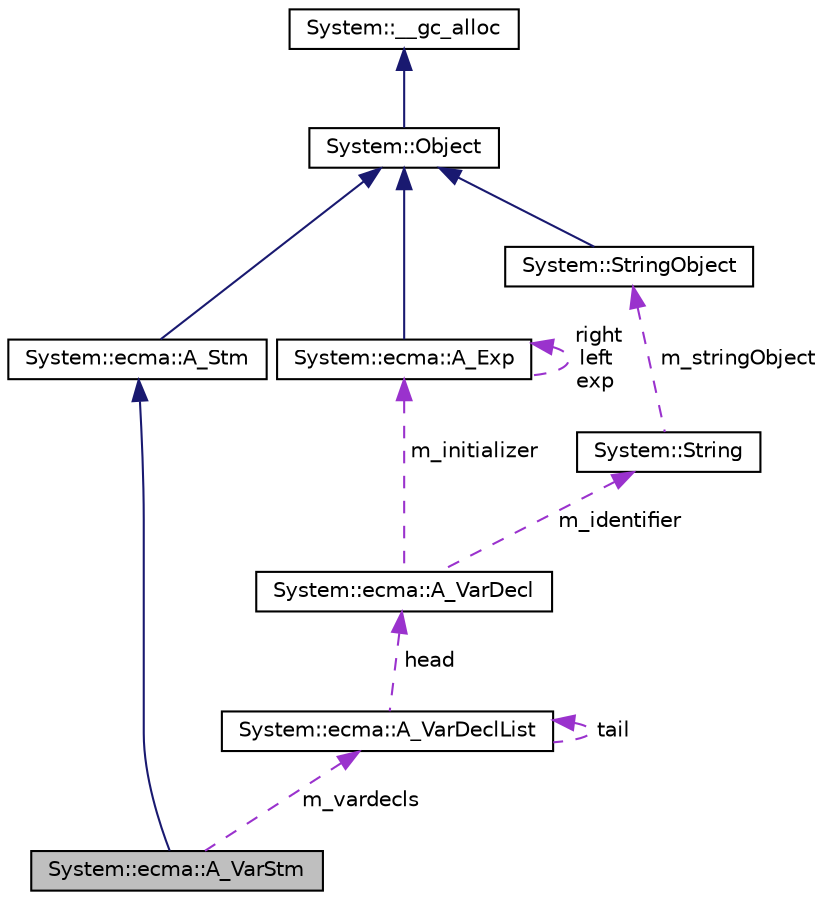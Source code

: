 digraph G
{
  edge [fontname="Helvetica",fontsize="10",labelfontname="Helvetica",labelfontsize="10"];
  node [fontname="Helvetica",fontsize="10",shape=record];
  Node1 [label="System::ecma::A_VarStm",height=0.2,width=0.4,color="black", fillcolor="grey75", style="filled" fontcolor="black"];
  Node2 -> Node1 [dir="back",color="midnightblue",fontsize="10",style="solid",fontname="Helvetica"];
  Node2 [label="System::ecma::A_Stm",height=0.2,width=0.4,color="black", fillcolor="white", style="filled",URL="$class_system_1_1ecma_1_1_a___stm.html"];
  Node3 -> Node2 [dir="back",color="midnightblue",fontsize="10",style="solid",fontname="Helvetica"];
  Node3 [label="System::Object",height=0.2,width=0.4,color="black", fillcolor="white", style="filled",URL="$class_system_1_1_object.html"];
  Node4 -> Node3 [dir="back",color="midnightblue",fontsize="10",style="solid",fontname="Helvetica"];
  Node4 [label="System::__gc_alloc",height=0.2,width=0.4,color="black", fillcolor="white", style="filled",URL="$class_system_1_1____gc__alloc.html"];
  Node5 -> Node1 [dir="back",color="darkorchid3",fontsize="10",style="dashed",label=" m_vardecls" ,fontname="Helvetica"];
  Node5 [label="System::ecma::A_VarDeclList",height=0.2,width=0.4,color="black", fillcolor="white", style="filled",URL="$class_system_1_1ecma_1_1_a___var_decl_list.html"];
  Node5 -> Node5 [dir="back",color="darkorchid3",fontsize="10",style="dashed",label=" tail" ,fontname="Helvetica"];
  Node6 -> Node5 [dir="back",color="darkorchid3",fontsize="10",style="dashed",label=" head" ,fontname="Helvetica"];
  Node6 [label="System::ecma::A_VarDecl",height=0.2,width=0.4,color="black", fillcolor="white", style="filled",URL="$class_system_1_1ecma_1_1_a___var_decl.html"];
  Node7 -> Node6 [dir="back",color="darkorchid3",fontsize="10",style="dashed",label=" m_initializer" ,fontname="Helvetica"];
  Node7 [label="System::ecma::A_Exp",height=0.2,width=0.4,color="black", fillcolor="white", style="filled",URL="$class_system_1_1ecma_1_1_a___exp.html"];
  Node3 -> Node7 [dir="back",color="midnightblue",fontsize="10",style="solid",fontname="Helvetica"];
  Node7 -> Node7 [dir="back",color="darkorchid3",fontsize="10",style="dashed",label=" right\nleft\nexp" ,fontname="Helvetica"];
  Node8 -> Node6 [dir="back",color="darkorchid3",fontsize="10",style="dashed",label=" m_identifier" ,fontname="Helvetica"];
  Node8 [label="System::String",height=0.2,width=0.4,color="black", fillcolor="white", style="filled",URL="$class_system_1_1_string.html"];
  Node9 -> Node8 [dir="back",color="darkorchid3",fontsize="10",style="dashed",label=" m_stringObject" ,fontname="Helvetica"];
  Node9 [label="System::StringObject",height=0.2,width=0.4,color="black", fillcolor="white", style="filled",URL="$class_system_1_1_string_object.html"];
  Node3 -> Node9 [dir="back",color="midnightblue",fontsize="10",style="solid",fontname="Helvetica"];
}
